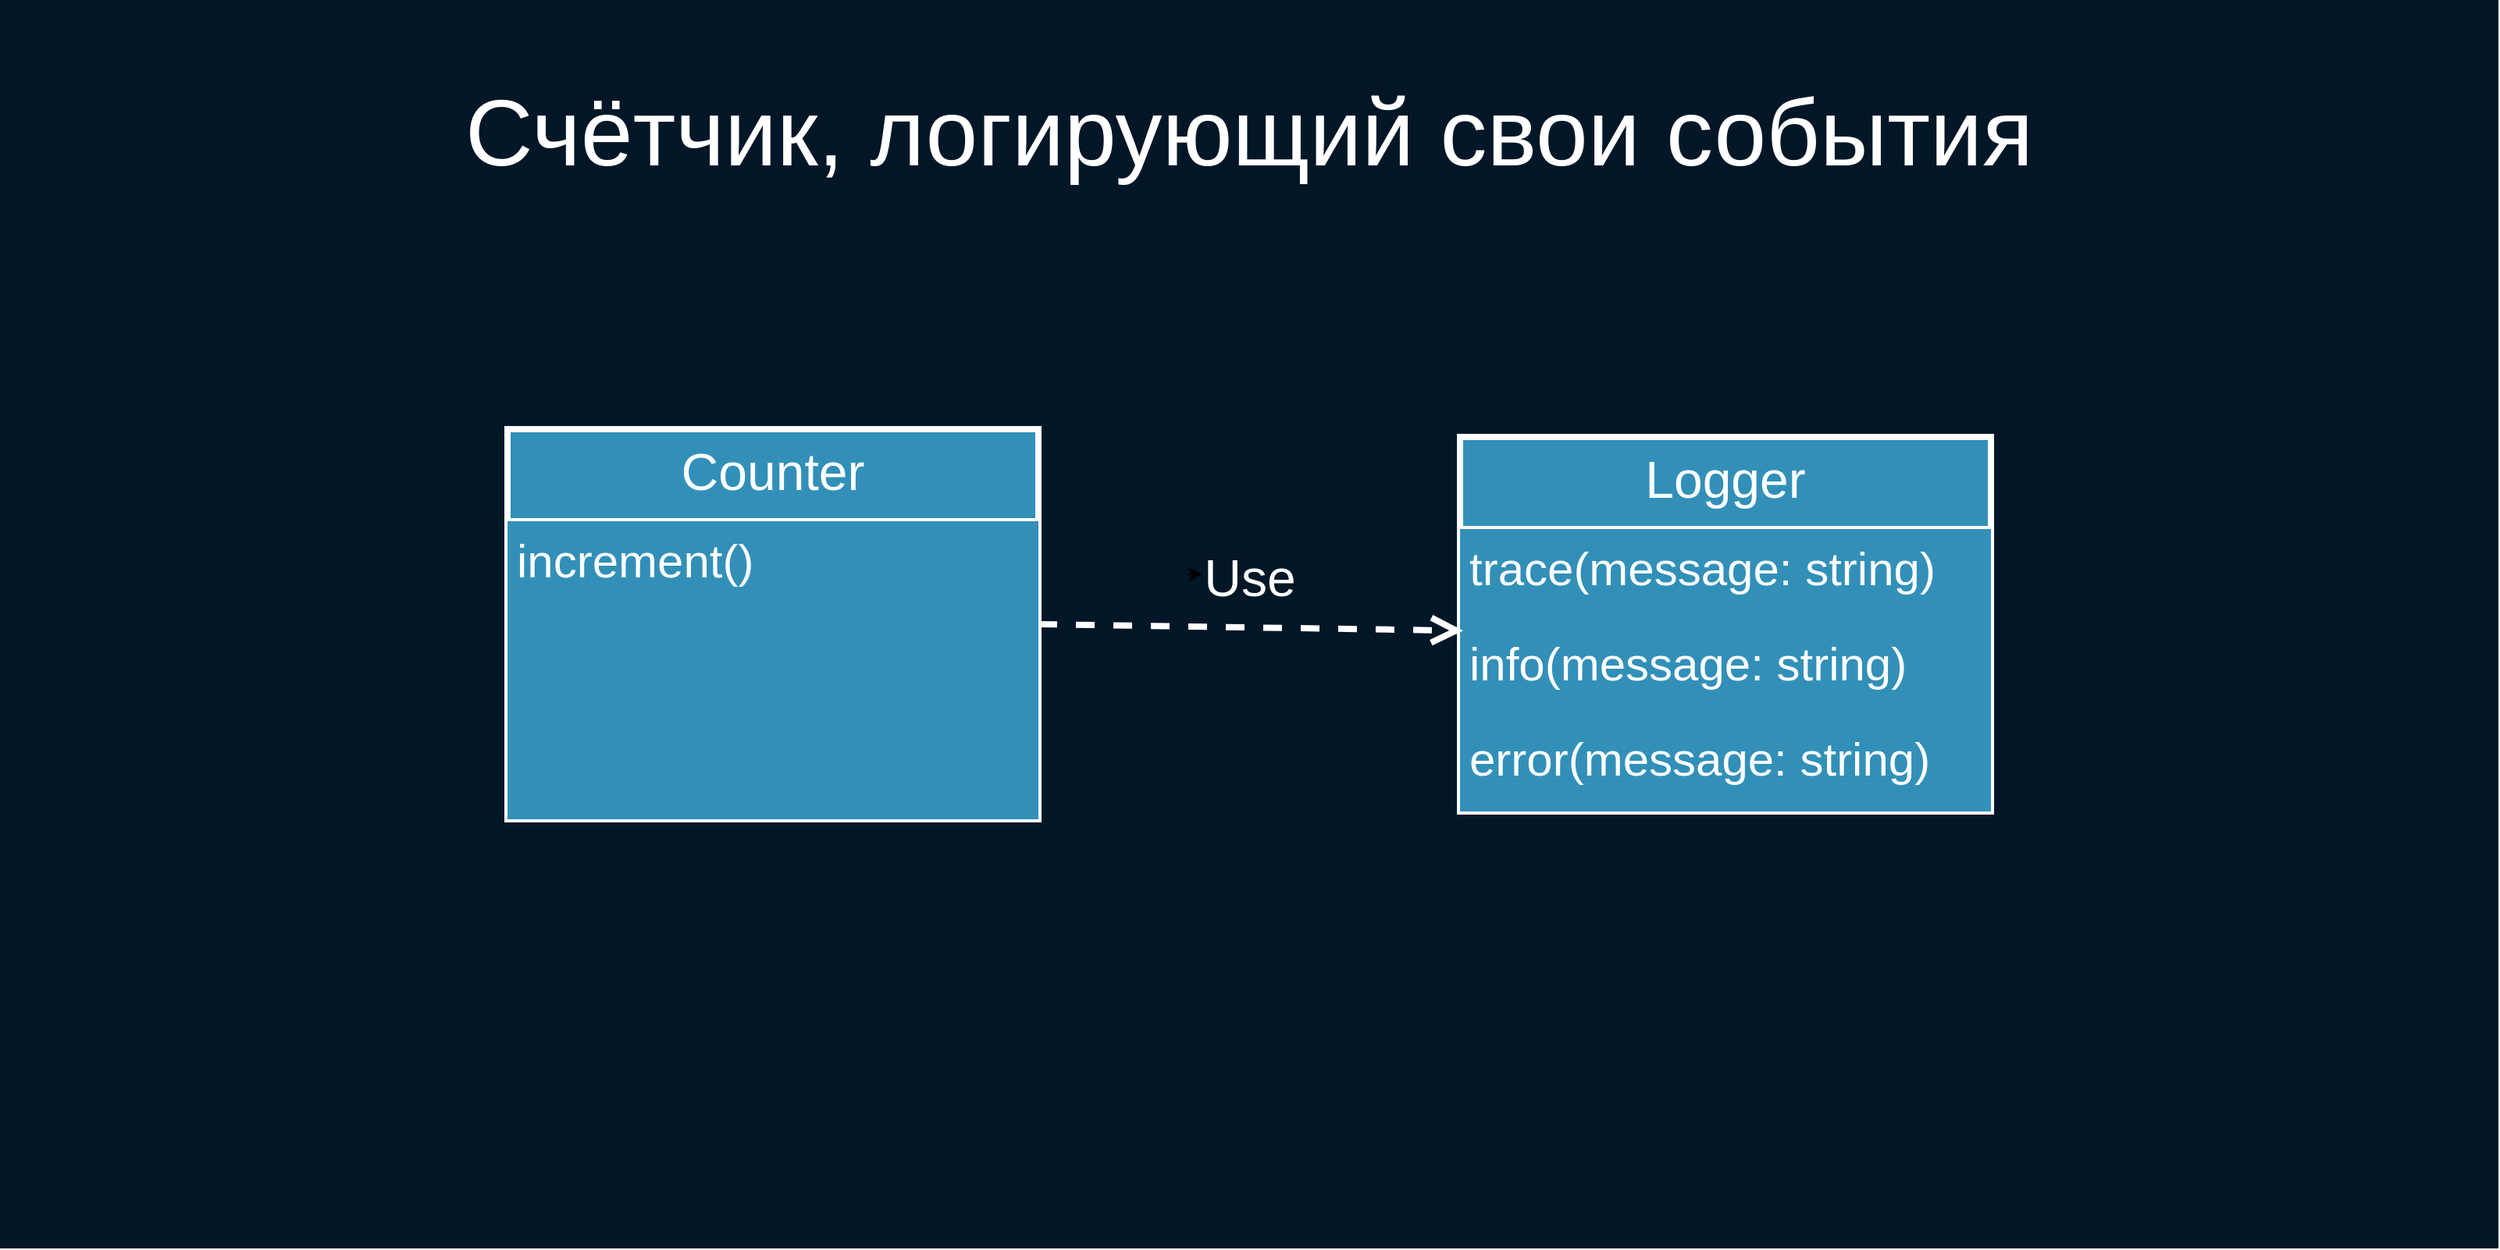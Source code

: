 <mxfile version="13.0.3" type="device"><diagram name="Page-1" id="b5b7bab2-c9e2-2cf4-8b2a-24fd1a2a6d21"><mxGraphModel dx="4136" dy="967" grid="1" gridSize="10" guides="1" tooltips="1" connect="1" arrows="1" fold="1" page="1" pageScale="1" pageWidth="827" pageHeight="1169" background="#ffffff" math="0" shadow="0"><root><mxCell id="0"/><mxCell id="1" parent="0"/><mxCell id="crDRbli0xWPwZ9U8P9Jx-28" value="" style="rounded=0;whiteSpace=wrap;html=1;fillColor=#011627;fontSize=30;fontColor=#FFFFFF;strokeColor=none;" parent="1" vertex="1"><mxGeometry x="-1860" y="90" width="1600" height="800" as="geometry"/></mxCell><mxCell id="jOwIxk3vogOaWyEmxDxG-9" value="Счётчик, логирующий свои события" style="text;html=1;strokeColor=none;fillColor=none;align=center;verticalAlign=middle;whiteSpace=wrap;rounded=0;fontSize=60;fontColor=#FFFFFF;" parent="1" vertex="1"><mxGeometry x="-1679.06" y="140" width="1238.13" height="70" as="geometry"/></mxCell><mxCell id="HJhdJmxSS5BMoj7pObH_-2" style="edgeStyle=orthogonalEdgeStyle;rounded=0;orthogonalLoop=1;jettySize=auto;html=1;exitX=0.5;exitY=1;exitDx=0;exitDy=0;entryX=0.553;entryY=0.974;entryDx=0;entryDy=0;entryPerimeter=0;fontSize=33;fontColor=#FFFFFF;" parent="1" edge="1"><mxGeometry relative="1" as="geometry"><mxPoint x="-1100.0" y="458" as="sourcePoint"/><mxPoint x="-1089.93" y="457.48" as="targetPoint"/></mxGeometry></mxCell><mxCell id="HJhdJmxSS5BMoj7pObH_-7" value="Counter" style="swimlane;fontStyle=0;align=center;verticalAlign=top;childLayout=stackLayout;horizontal=1;startSize=59;horizontalStack=0;resizeParent=1;resizeParentMax=0;resizeLast=0;collapsible=1;marginBottom=0;strokeColor=#FFFFFF;strokeWidth=4;fillColor=#3290B8;fontSize=33;fontColor=#FFFFFF;labelBackgroundColor=none;" parent="1" vertex="1"><mxGeometry x="-1535" y="365" width="340" height="250" as="geometry"/></mxCell><mxCell id="HJhdJmxSS5BMoj7pObH_-8" value="increment()" style="text;strokeColor=none;fillColor=#3290B8;align=left;verticalAlign=top;spacingLeft=4;spacingRight=4;overflow=hidden;rotatable=0;points=[[0,0.5],[1,0.5]];portConstraint=eastwest;fontColor=#FFFFFF;fontSize=30;labelBackgroundColor=none;" parent="HJhdJmxSS5BMoj7pObH_-7" vertex="1"><mxGeometry y="59" width="340" height="191" as="geometry"/></mxCell><mxCell id="lnrhcF5-zrZUQGdcZG1h-26" value="Logger" style="swimlane;fontStyle=0;align=center;verticalAlign=top;childLayout=stackLayout;horizontal=1;startSize=59;horizontalStack=0;resizeParent=1;resizeParentMax=0;resizeLast=0;collapsible=1;marginBottom=0;strokeColor=#FFFFFF;strokeWidth=4;fillColor=#3290B8;fontSize=33;fontColor=#FFFFFF;labelBackgroundColor=none;" vertex="1" parent="1"><mxGeometry x="-925" y="370" width="340" height="240" as="geometry"/></mxCell><mxCell id="lnrhcF5-zrZUQGdcZG1h-27" value="trace(message: string)" style="text;strokeColor=none;fillColor=#3290B8;align=left;verticalAlign=top;spacingLeft=4;spacingRight=4;overflow=hidden;rotatable=0;points=[[0,0.5],[1,0.5]];portConstraint=eastwest;fontColor=#FFFFFF;fontSize=30;labelBackgroundColor=none;" vertex="1" parent="lnrhcF5-zrZUQGdcZG1h-26"><mxGeometry y="59" width="340" height="61" as="geometry"/></mxCell><mxCell id="lnrhcF5-zrZUQGdcZG1h-28" value="info(message: string)" style="text;strokeColor=none;fillColor=#3290B8;align=left;verticalAlign=top;spacingLeft=4;spacingRight=4;overflow=hidden;rotatable=0;points=[[0,0.5],[1,0.5]];portConstraint=eastwest;fontColor=#FFFFFF;fontSize=30;labelBackgroundColor=none;" vertex="1" parent="lnrhcF5-zrZUQGdcZG1h-26"><mxGeometry y="120" width="340" height="61" as="geometry"/></mxCell><mxCell id="lnrhcF5-zrZUQGdcZG1h-29" value="error(message: string)" style="text;strokeColor=none;fillColor=#3290B8;align=left;verticalAlign=top;spacingLeft=4;spacingRight=4;overflow=hidden;rotatable=0;points=[[0,0.5],[1,0.5]];portConstraint=eastwest;fontColor=#FFFFFF;fontSize=30;labelBackgroundColor=none;" vertex="1" parent="lnrhcF5-zrZUQGdcZG1h-26"><mxGeometry y="181" width="340" height="59" as="geometry"/></mxCell><mxCell id="lnrhcF5-zrZUQGdcZG1h-34" value="Use" style="endArrow=open;endSize=12;dashed=1;html=1;strokeColor=#FFFFFF;strokeWidth=4;fontSize=33;fontColor=#FFFFFF;entryX=0.006;entryY=0.068;entryDx=0;entryDy=0;entryPerimeter=0;exitX=1;exitY=0.5;exitDx=0;exitDy=0;labelBackgroundColor=none;" edge="1" parent="1" source="HJhdJmxSS5BMoj7pObH_-7" target="lnrhcF5-zrZUQGdcZG1h-28"><mxGeometry x="-0.011" y="32" width="160" relative="1" as="geometry"><mxPoint x="-1500" y="700" as="sourcePoint"/><mxPoint x="-1340" y="700" as="targetPoint"/><mxPoint as="offset"/></mxGeometry></mxCell></root></mxGraphModel></diagram></mxfile>